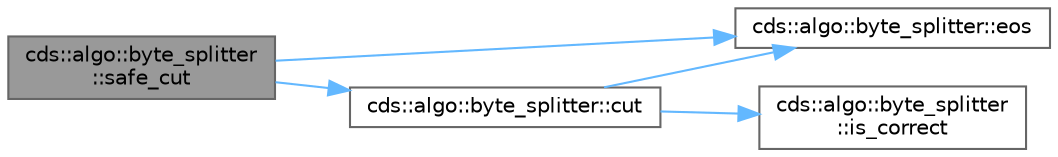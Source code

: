 digraph "cds::algo::byte_splitter::safe_cut"
{
 // LATEX_PDF_SIZE
  bgcolor="transparent";
  edge [fontname=Helvetica,fontsize=10,labelfontname=Helvetica,labelfontsize=10];
  node [fontname=Helvetica,fontsize=10,shape=box,height=0.2,width=0.4];
  rankdir="LR";
  Node1 [id="Node000001",label="cds::algo::byte_splitter\l::safe_cut",height=0.2,width=0.4,color="gray40", fillcolor="grey60", style="filled", fontcolor="black",tooltip="Cuts up to count from the bit-string"];
  Node1 -> Node2 [id="edge5_Node000001_Node000002",color="steelblue1",style="solid",tooltip=" "];
  Node2 [id="Node000002",label="cds::algo::byte_splitter::cut",height=0.2,width=0.4,color="grey40", fillcolor="white", style="filled",URL="$classcds_1_1algo_1_1byte__splitter.html#a16f0b2a87a240688589bcc00128d2c84",tooltip="Cuts next count bits (must be multiplier of 8) from bit-string"];
  Node2 -> Node3 [id="edge6_Node000002_Node000003",color="steelblue1",style="solid",tooltip=" "];
  Node3 [id="Node000003",label="cds::algo::byte_splitter::eos",height=0.2,width=0.4,color="grey40", fillcolor="white", style="filled",URL="$classcds_1_1algo_1_1byte__splitter.html#a63bfbd41befe0dc9dd938e140787d152",tooltip="Returns true if end-of-stream encountered"];
  Node2 -> Node4 [id="edge7_Node000002_Node000004",color="steelblue1",style="solid",tooltip=" "];
  Node4 [id="Node000004",label="cds::algo::byte_splitter\l::is_correct",height=0.2,width=0.4,color="grey40", fillcolor="white", style="filled",URL="$classcds_1_1algo_1_1byte__splitter.html#a72a04a4c171c2c21f91107cbedb9a2f9",tooltip="Checks if count is multiple of 8"];
  Node1 -> Node3 [id="edge8_Node000001_Node000003",color="steelblue1",style="solid",tooltip=" "];
}
